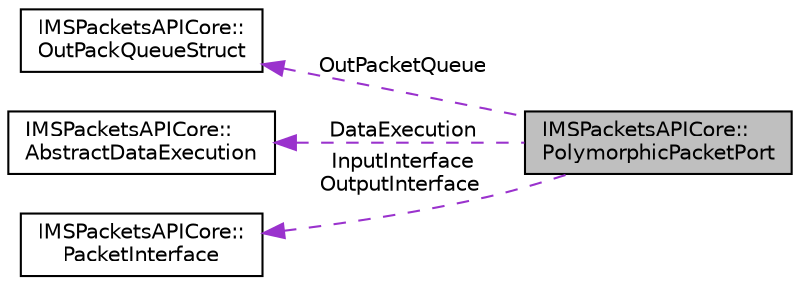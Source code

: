 digraph "IMSPacketsAPICore::PolymorphicPacketPort"
{
 // LATEX_PDF_SIZE
  edge [fontname="Helvetica",fontsize="10",labelfontname="Helvetica",labelfontsize="10"];
  node [fontname="Helvetica",fontsize="10",shape=record];
  rankdir="LR";
  Node1 [label="IMSPacketsAPICore::\lPolymorphicPacketPort",height=0.2,width=0.4,color="black", fillcolor="grey75", style="filled", fontcolor="black",tooltip="An Abstraction of the Distributed Node Link."];
  Node2 -> Node1 [dir="back",color="darkorchid3",fontsize="10",style="dashed",label=" OutPacketQueue" ,fontname="Helvetica"];
  Node2 [label="IMSPacketsAPICore::\lOutPackQueueStruct",height=0.2,width=0.4,color="black", fillcolor="white", style="filled",URL="$struct_i_m_s_packets_a_p_i_core_1_1_out_pack_queue_struct.html",tooltip=" "];
  Node3 -> Node1 [dir="back",color="darkorchid3",fontsize="10",style="dashed",label=" DataExecution" ,fontname="Helvetica"];
  Node3 [label="IMSPacketsAPICore::\lAbstractDataExecution",height=0.2,width=0.4,color="black", fillcolor="white", style="filled",URL="$class_i_m_s_packets_a_p_i_core_1_1_abstract_data_execution.html",tooltip="An Abstraction of the Distributed Data and Execution System."];
  Node4 -> Node1 [dir="back",color="darkorchid3",fontsize="10",style="dashed",label=" InputInterface\nOutputInterface" ,fontname="Helvetica"];
  Node4 [label="IMSPacketsAPICore::\lPacketInterface",height=0.2,width=0.4,color="black", fillcolor="white", style="filled",URL="$class_i_m_s_packets_a_p_i_core_1_1_packet_interface.html",tooltip="An Abstraction of the serial interface connecting two api nodes."];
}
